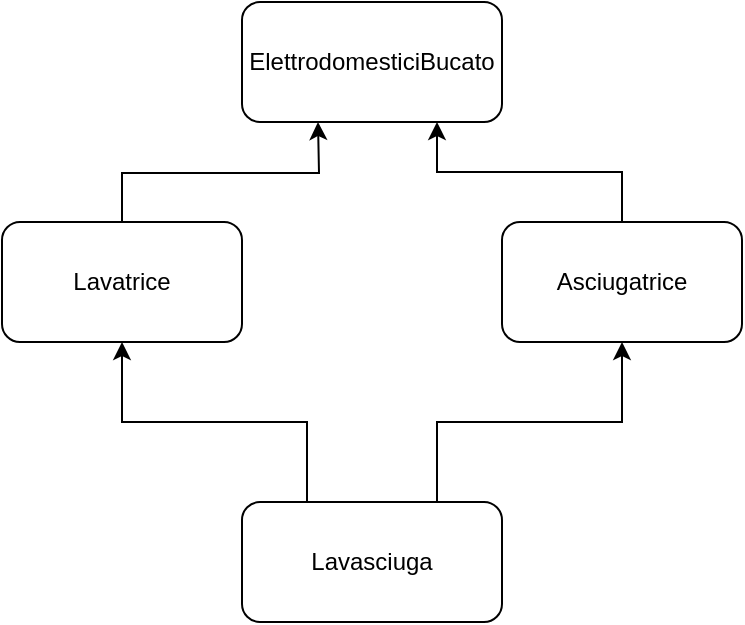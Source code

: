 <mxfile version="22.0.2" type="device">
  <diagram id="C5RBs43oDa-KdzZeNtuy" name="Page-1">
    <mxGraphModel dx="880" dy="446" grid="1" gridSize="10" guides="1" tooltips="1" connect="1" arrows="1" fold="1" page="1" pageScale="1" pageWidth="827" pageHeight="1169" math="0" shadow="0">
      <root>
        <mxCell id="WIyWlLk6GJQsqaUBKTNV-0" />
        <mxCell id="WIyWlLk6GJQsqaUBKTNV-1" parent="WIyWlLk6GJQsqaUBKTNV-0" />
        <mxCell id="WIyWlLk6GJQsqaUBKTNV-3" value="ElettrodomesticiBucato" style="rounded=1;whiteSpace=wrap;html=1;fontSize=12;glass=0;strokeWidth=1;shadow=0;" parent="WIyWlLk6GJQsqaUBKTNV-1" vertex="1">
          <mxGeometry x="340" y="170" width="130" height="60" as="geometry" />
        </mxCell>
        <mxCell id="sdTD0pjIUGPuy-pCsPor-4" value="" style="edgeStyle=orthogonalEdgeStyle;rounded=0;orthogonalLoop=1;jettySize=auto;html=1;exitX=0.25;exitY=0;exitDx=0;exitDy=0;" edge="1" parent="WIyWlLk6GJQsqaUBKTNV-1" source="sdTD0pjIUGPuy-pCsPor-2" target="sdTD0pjIUGPuy-pCsPor-3">
          <mxGeometry relative="1" as="geometry" />
        </mxCell>
        <mxCell id="sdTD0pjIUGPuy-pCsPor-6" value="" style="edgeStyle=orthogonalEdgeStyle;rounded=0;orthogonalLoop=1;jettySize=auto;html=1;exitX=0.75;exitY=0;exitDx=0;exitDy=0;" edge="1" parent="WIyWlLk6GJQsqaUBKTNV-1" source="sdTD0pjIUGPuy-pCsPor-2" target="sdTD0pjIUGPuy-pCsPor-5">
          <mxGeometry relative="1" as="geometry" />
        </mxCell>
        <mxCell id="sdTD0pjIUGPuy-pCsPor-2" value="Lavasciuga" style="rounded=1;whiteSpace=wrap;html=1;fontSize=12;glass=0;strokeWidth=1;shadow=0;" vertex="1" parent="WIyWlLk6GJQsqaUBKTNV-1">
          <mxGeometry x="340" y="420" width="130" height="60" as="geometry" />
        </mxCell>
        <mxCell id="sdTD0pjIUGPuy-pCsPor-3" value="Lavatrice" style="whiteSpace=wrap;html=1;rounded=1;glass=0;strokeWidth=1;shadow=0;" vertex="1" parent="WIyWlLk6GJQsqaUBKTNV-1">
          <mxGeometry x="220" y="280" width="120" height="60" as="geometry" />
        </mxCell>
        <mxCell id="sdTD0pjIUGPuy-pCsPor-5" value="Asciugatrice" style="whiteSpace=wrap;html=1;rounded=1;glass=0;strokeWidth=1;shadow=0;" vertex="1" parent="WIyWlLk6GJQsqaUBKTNV-1">
          <mxGeometry x="470" y="280" width="120" height="60" as="geometry" />
        </mxCell>
        <mxCell id="sdTD0pjIUGPuy-pCsPor-7" value="" style="edgeStyle=orthogonalEdgeStyle;rounded=0;orthogonalLoop=1;jettySize=auto;html=1;exitX=0.5;exitY=0;exitDx=0;exitDy=0;entryX=0.75;entryY=1;entryDx=0;entryDy=0;" edge="1" parent="WIyWlLk6GJQsqaUBKTNV-1" source="sdTD0pjIUGPuy-pCsPor-5" target="WIyWlLk6GJQsqaUBKTNV-3">
          <mxGeometry relative="1" as="geometry">
            <mxPoint x="480" y="239.75" as="sourcePoint" />
            <mxPoint x="572" y="159.75" as="targetPoint" />
          </mxGeometry>
        </mxCell>
        <mxCell id="sdTD0pjIUGPuy-pCsPor-8" value="" style="edgeStyle=orthogonalEdgeStyle;rounded=0;orthogonalLoop=1;jettySize=auto;html=1;exitX=0.5;exitY=0;exitDx=0;exitDy=0;entryX=0.75;entryY=1;entryDx=0;entryDy=0;" edge="1" parent="WIyWlLk6GJQsqaUBKTNV-1" source="sdTD0pjIUGPuy-pCsPor-3">
          <mxGeometry relative="1" as="geometry">
            <mxPoint x="470" y="280" as="sourcePoint" />
            <mxPoint x="378" y="230" as="targetPoint" />
          </mxGeometry>
        </mxCell>
      </root>
    </mxGraphModel>
  </diagram>
</mxfile>
